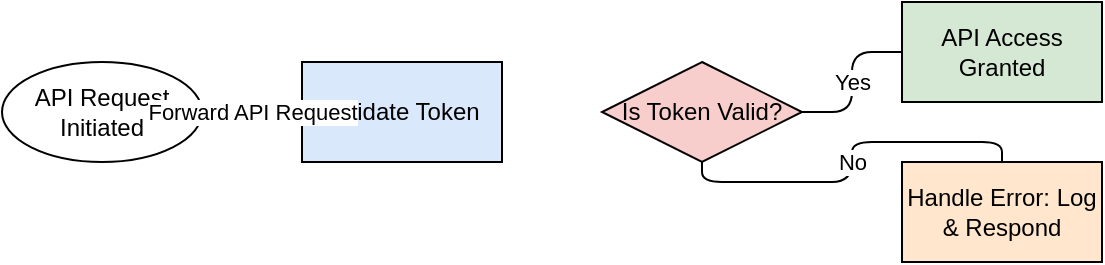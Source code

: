 <mxfile version="14.6.13" type="device">
    <diagram id="ErrorHandlingFlowchart" name="Page-1">
        <mxGraphModel dx="1082" dy="610" grid="1" gridSize="10" guides="1" tooltips="1" connect="1" arrows="1" fold="1" page="1" pageScale="1" pageWidth="827" pageHeight="1169" math="0" shadow="0">
            <root>
                <mxCell id="0"/>
                <mxCell id="1" parent="0"/>
                <mxCell id="2" value="API Request Initiated" style="ellipse;whiteSpace=wrap;html=1;aspect=fixed;fillColor=#ffffff;" vertex="1" parent="1">
                    <mxGeometry x="50" y="50" width="100" height="50" as="geometry"/>
                </mxCell>
                <mxCell id="3" value="Validate Token" style="rounded=0;whiteSpace=wrap;html=1;fillColor=#dae8fc;" vertex="1" parent="1">
                    <mxGeometry x="200" y="50" width="100" height="50" as="geometry"/>
                </mxCell>
                <mxCell id="4" value="Is Token Valid?" style="rhombus;whiteSpace=wrap;html=1;aspect=fixed;fillColor=#f8cecc;" vertex="1" parent="1">
                    <mxGeometry x="350" y="50" width="100" height="50" as="geometry"/>
                </mxCell>
                <mxCell id="5" value="API Access Granted" style="rounded=0;whiteSpace=wrap;html=1;fillColor=#d5e8d4;" vertex="1" parent="1">
                    <mxGeometry x="500" y="20" width="100" height="50" as="geometry"/>
                </mxCell>
                <mxCell id="6" value="Handle Error: Log &amp; Respond" style="rounded=0;whiteSpace=wrap;html=1;fillColor=#ffe6cc;" vertex="1" parent="1">
                    <mxGeometry x="500" y="100" width="100" height="50" as="geometry"/>
                </mxCell>
                <mxCell id="7" value="No" style="edgeStyle=orthogonalEdgeStyle;html=1;endArrow=none;exitX=0.5;exitY=1;entryX=0.5;entryY=0;endFill=1;startArrow=none;" edge="1" parent="1" source="4" target="6">
                    <mxGeometry relative="1" as="geometry"/>
                </mxCell>
                <mxCell id="8" value="Yes" style="edgeStyle=orthogonalEdgeStyle;html=1;endArrow=none;exitX=1;exitY=0.5;entryX=0;entryY=0.5;endFill=1;startArrow=none;" edge="1" parent="1" source="4" target="5">
                    <mxGeometry relative="1" as="geometry"/>
                </mxCell>
                <mxCell id="9" value="Forward API Request" style="edgeStyle=orthogonalEdgeStyle;html=1;endArrow=block;exitX=1;exitY=0.5;entryX=0;entryY=0.5;endFill=1;" edge="1" parent="1" source="2" target="3">
                    <mxGeometry relative="1" as="geometry"/>
                </mxCell>
            </root>
        </mxGraphModel>
    </diagram>
</mxfile>
